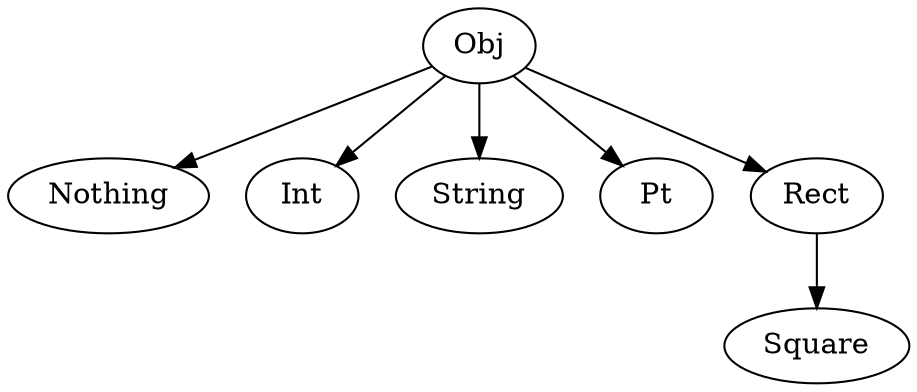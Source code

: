 digraph {
        Obj -> Nothing
        Obj -> Int
        Obj -> String
        Obj -> Pt
        Obj -> Rect
        Rect -> Square
}
